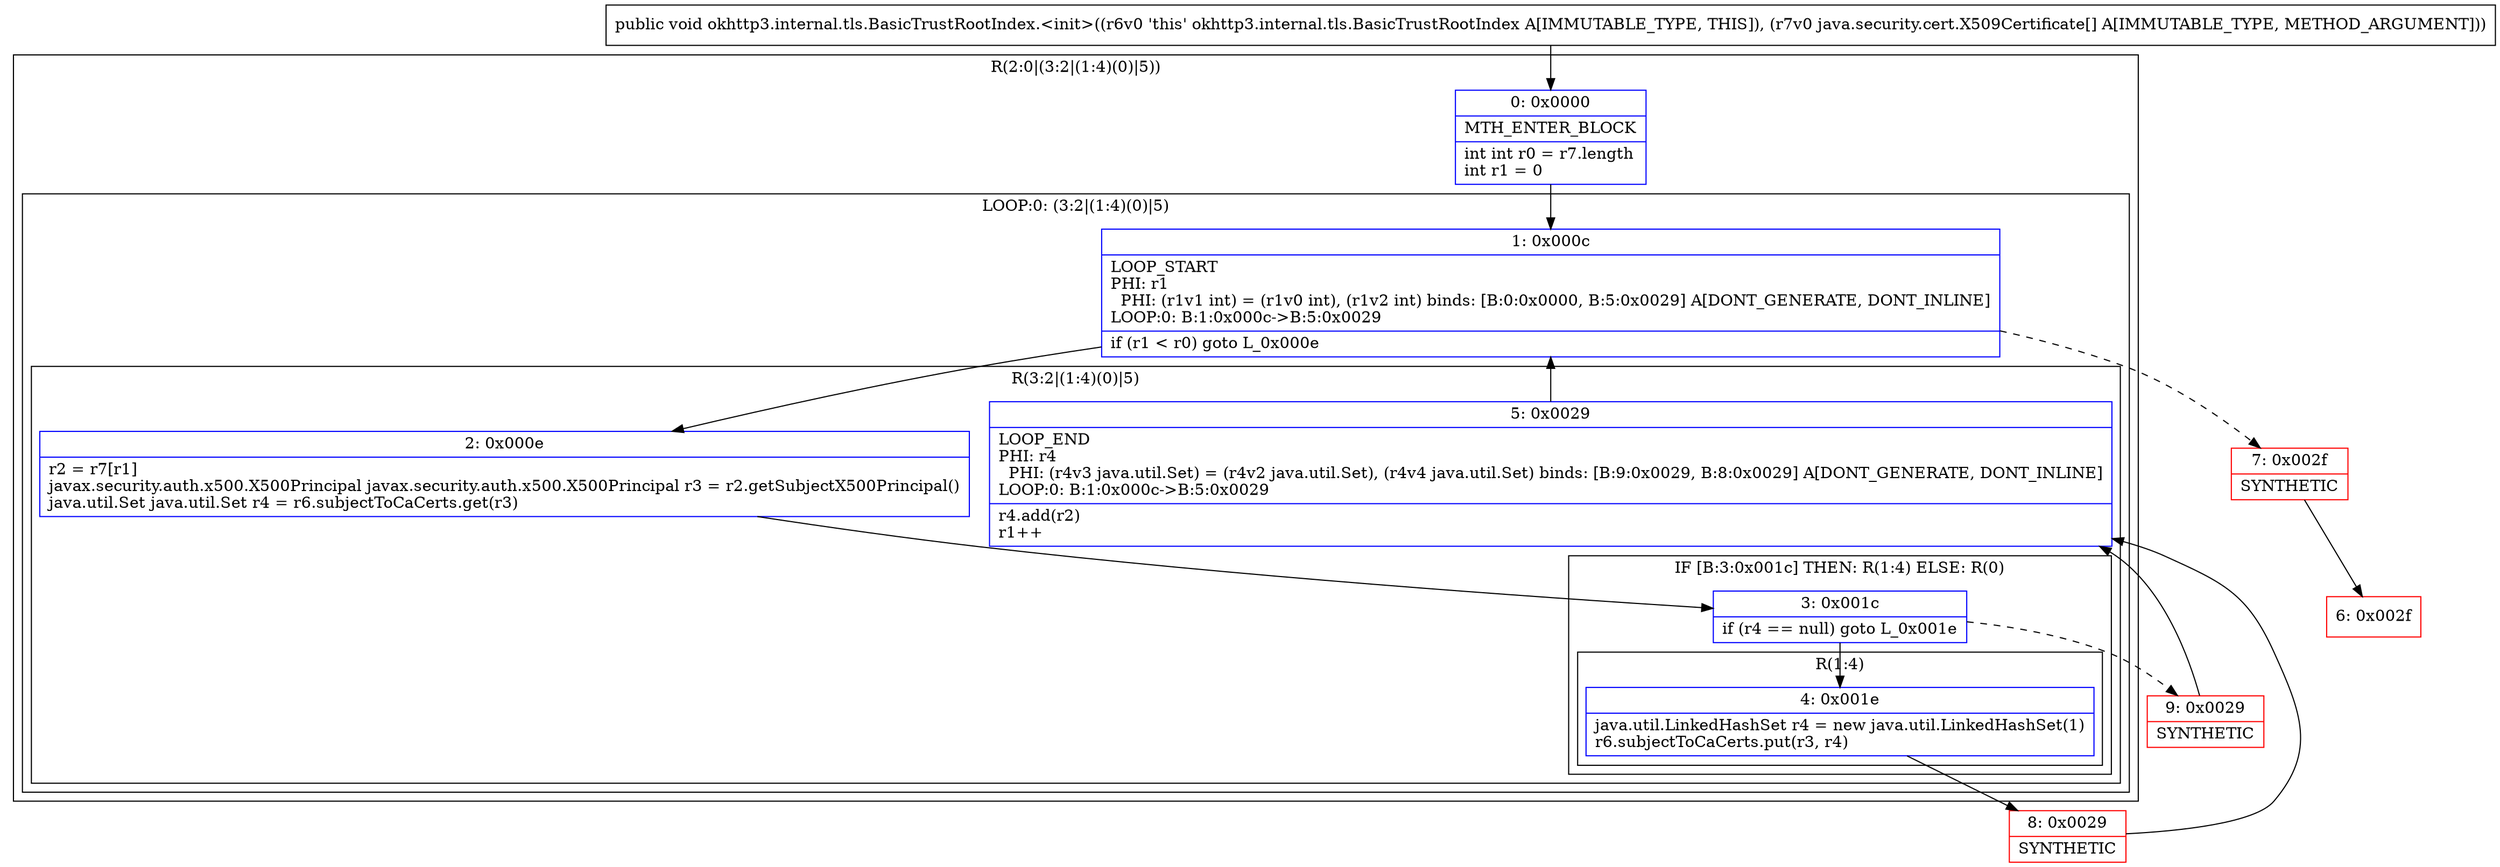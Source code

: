 digraph "CFG forokhttp3.internal.tls.BasicTrustRootIndex.\<init\>([Ljava\/security\/cert\/X509Certificate;)V" {
subgraph cluster_Region_1583691123 {
label = "R(2:0|(3:2|(1:4)(0)|5))";
node [shape=record,color=blue];
Node_0 [shape=record,label="{0\:\ 0x0000|MTH_ENTER_BLOCK\l|int int r0 = r7.length\lint r1 = 0\l}"];
subgraph cluster_LoopRegion_1914626397 {
label = "LOOP:0: (3:2|(1:4)(0)|5)";
node [shape=record,color=blue];
Node_1 [shape=record,label="{1\:\ 0x000c|LOOP_START\lPHI: r1 \l  PHI: (r1v1 int) = (r1v0 int), (r1v2 int) binds: [B:0:0x0000, B:5:0x0029] A[DONT_GENERATE, DONT_INLINE]\lLOOP:0: B:1:0x000c\-\>B:5:0x0029\l|if (r1 \< r0) goto L_0x000e\l}"];
subgraph cluster_Region_589695140 {
label = "R(3:2|(1:4)(0)|5)";
node [shape=record,color=blue];
Node_2 [shape=record,label="{2\:\ 0x000e|r2 = r7[r1]\ljavax.security.auth.x500.X500Principal javax.security.auth.x500.X500Principal r3 = r2.getSubjectX500Principal()\ljava.util.Set java.util.Set r4 = r6.subjectToCaCerts.get(r3)\l}"];
subgraph cluster_IfRegion_1316726952 {
label = "IF [B:3:0x001c] THEN: R(1:4) ELSE: R(0)";
node [shape=record,color=blue];
Node_3 [shape=record,label="{3\:\ 0x001c|if (r4 == null) goto L_0x001e\l}"];
subgraph cluster_Region_1299541065 {
label = "R(1:4)";
node [shape=record,color=blue];
Node_4 [shape=record,label="{4\:\ 0x001e|java.util.LinkedHashSet r4 = new java.util.LinkedHashSet(1)\lr6.subjectToCaCerts.put(r3, r4)\l}"];
}
subgraph cluster_Region_1815386244 {
label = "R(0)";
node [shape=record,color=blue];
}
}
Node_5 [shape=record,label="{5\:\ 0x0029|LOOP_END\lPHI: r4 \l  PHI: (r4v3 java.util.Set) = (r4v2 java.util.Set), (r4v4 java.util.Set) binds: [B:9:0x0029, B:8:0x0029] A[DONT_GENERATE, DONT_INLINE]\lLOOP:0: B:1:0x000c\-\>B:5:0x0029\l|r4.add(r2)\lr1++\l}"];
}
}
}
Node_6 [shape=record,color=red,label="{6\:\ 0x002f}"];
Node_7 [shape=record,color=red,label="{7\:\ 0x002f|SYNTHETIC\l}"];
Node_8 [shape=record,color=red,label="{8\:\ 0x0029|SYNTHETIC\l}"];
Node_9 [shape=record,color=red,label="{9\:\ 0x0029|SYNTHETIC\l}"];
MethodNode[shape=record,label="{public void okhttp3.internal.tls.BasicTrustRootIndex.\<init\>((r6v0 'this' okhttp3.internal.tls.BasicTrustRootIndex A[IMMUTABLE_TYPE, THIS]), (r7v0 java.security.cert.X509Certificate[] A[IMMUTABLE_TYPE, METHOD_ARGUMENT])) }"];
MethodNode -> Node_0;
Node_0 -> Node_1;
Node_1 -> Node_2;
Node_1 -> Node_7[style=dashed];
Node_2 -> Node_3;
Node_3 -> Node_4;
Node_3 -> Node_9[style=dashed];
Node_4 -> Node_8;
Node_5 -> Node_1;
Node_7 -> Node_6;
Node_8 -> Node_5;
Node_9 -> Node_5;
}


